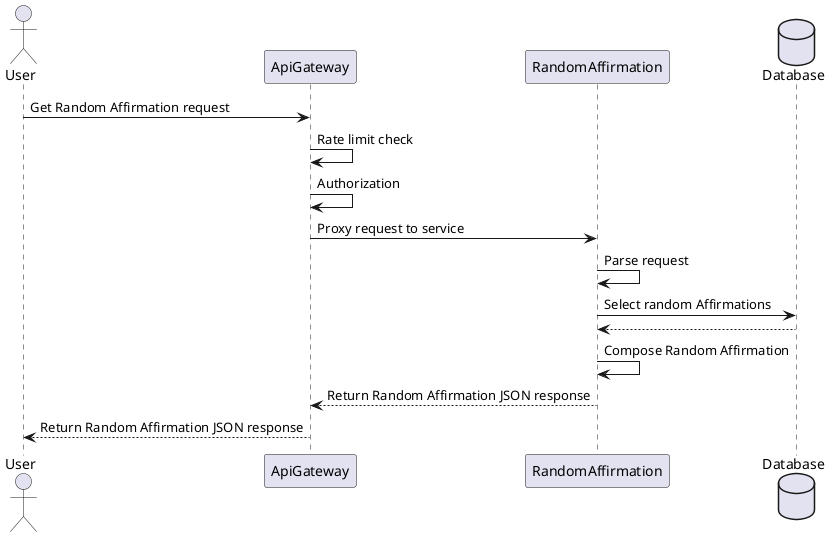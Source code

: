 @startuml Random Affirmation Sequence
actor User as user
participant ApiGateway as apigw
participant RandomAffirmation as raf
database    Database as db

user -> apigw: Get Random Affirmation request
apigw -> apigw: Rate limit check
apigw -> apigw: Authorization
apigw -> raf: Proxy request to service
raf -> raf: Parse request
raf -> db: Select random Affirmations
db --> raf:
raf -> raf: Compose Random Affirmation
raf --> apigw: Return Random Affirmation JSON response
apigw --> user: Return Random Affirmation JSON response
@enduml
